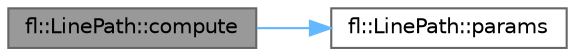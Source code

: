 digraph "fl::LinePath::compute"
{
 // INTERACTIVE_SVG=YES
 // LATEX_PDF_SIZE
  bgcolor="transparent";
  edge [fontname=Helvetica,fontsize=10,labelfontname=Helvetica,labelfontsize=10];
  node [fontname=Helvetica,fontsize=10,shape=box,height=0.2,width=0.4];
  rankdir="LR";
  Node1 [id="Node000001",label="fl::LinePath::compute",height=0.2,width=0.4,color="gray40", fillcolor="grey60", style="filled", fontcolor="black",tooltip=" "];
  Node1 -> Node2 [id="edge1_Node000001_Node000002",color="steelblue1",style="solid",tooltip=" "];
  Node2 [id="Node000002",label="fl::LinePath::params",height=0.2,width=0.4,color="grey40", fillcolor="white", style="filled",URL="$d3/da9/classfl_1_1_line_path_ad0e7255e91904a775c0f441a29b0f654.html#ad0e7255e91904a775c0f441a29b0f654",tooltip=" "];
}
